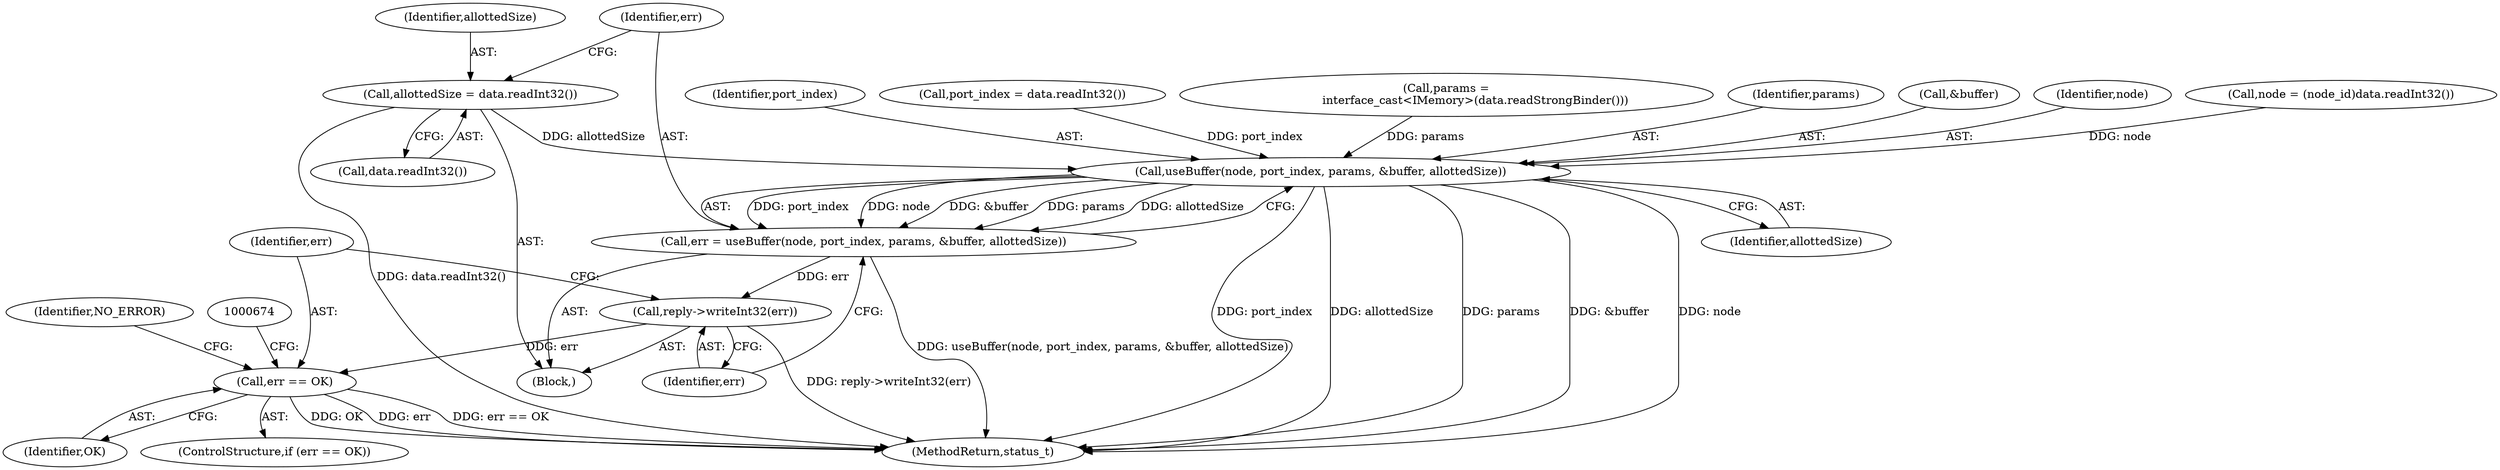 digraph "0_Android_0bb5ced60304da7f61478ffd359e7ba65d72f181@API" {
"1000651" [label="(Call,allottedSize = data.readInt32())"];
"1000658" [label="(Call,useBuffer(node, port_index, params, &buffer, allottedSize))"];
"1000656" [label="(Call,err = useBuffer(node, port_index, params, &buffer, allottedSize))"];
"1000665" [label="(Call,reply->writeInt32(err))"];
"1000668" [label="(Call,err == OK)"];
"1000656" [label="(Call,err = useBuffer(node, port_index, params, &buffer, allottedSize))"];
"1000669" [label="(Identifier,err)"];
"1000651" [label="(Call,allottedSize = data.readInt32())"];
"1000658" [label="(Call,useBuffer(node, port_index, params, &buffer, allottedSize))"];
"1001337" [label="(MethodReturn,status_t)"];
"1000627" [label="(Block,)"];
"1000666" [label="(Identifier,err)"];
"1000657" [label="(Identifier,err)"];
"1000639" [label="(Call,port_index = data.readInt32())"];
"1000643" [label="(Call,params =\n                interface_cast<IMemory>(data.readStrongBinder()))"];
"1000661" [label="(Identifier,params)"];
"1000653" [label="(Call,data.readInt32())"];
"1000667" [label="(ControlStructure,if (err == OK))"];
"1000670" [label="(Identifier,OK)"];
"1000668" [label="(Call,err == OK)"];
"1000652" [label="(Identifier,allottedSize)"];
"1000665" [label="(Call,reply->writeInt32(err))"];
"1000662" [label="(Call,&buffer)"];
"1000659" [label="(Identifier,node)"];
"1000633" [label="(Call,node = (node_id)data.readInt32())"];
"1000677" [label="(Identifier,NO_ERROR)"];
"1000664" [label="(Identifier,allottedSize)"];
"1000660" [label="(Identifier,port_index)"];
"1000651" -> "1000627"  [label="AST: "];
"1000651" -> "1000653"  [label="CFG: "];
"1000652" -> "1000651"  [label="AST: "];
"1000653" -> "1000651"  [label="AST: "];
"1000657" -> "1000651"  [label="CFG: "];
"1000651" -> "1001337"  [label="DDG: data.readInt32()"];
"1000651" -> "1000658"  [label="DDG: allottedSize"];
"1000658" -> "1000656"  [label="AST: "];
"1000658" -> "1000664"  [label="CFG: "];
"1000659" -> "1000658"  [label="AST: "];
"1000660" -> "1000658"  [label="AST: "];
"1000661" -> "1000658"  [label="AST: "];
"1000662" -> "1000658"  [label="AST: "];
"1000664" -> "1000658"  [label="AST: "];
"1000656" -> "1000658"  [label="CFG: "];
"1000658" -> "1001337"  [label="DDG: port_index"];
"1000658" -> "1001337"  [label="DDG: allottedSize"];
"1000658" -> "1001337"  [label="DDG: params"];
"1000658" -> "1001337"  [label="DDG: &buffer"];
"1000658" -> "1001337"  [label="DDG: node"];
"1000658" -> "1000656"  [label="DDG: port_index"];
"1000658" -> "1000656"  [label="DDG: node"];
"1000658" -> "1000656"  [label="DDG: &buffer"];
"1000658" -> "1000656"  [label="DDG: params"];
"1000658" -> "1000656"  [label="DDG: allottedSize"];
"1000633" -> "1000658"  [label="DDG: node"];
"1000639" -> "1000658"  [label="DDG: port_index"];
"1000643" -> "1000658"  [label="DDG: params"];
"1000656" -> "1000627"  [label="AST: "];
"1000657" -> "1000656"  [label="AST: "];
"1000666" -> "1000656"  [label="CFG: "];
"1000656" -> "1001337"  [label="DDG: useBuffer(node, port_index, params, &buffer, allottedSize)"];
"1000656" -> "1000665"  [label="DDG: err"];
"1000665" -> "1000627"  [label="AST: "];
"1000665" -> "1000666"  [label="CFG: "];
"1000666" -> "1000665"  [label="AST: "];
"1000669" -> "1000665"  [label="CFG: "];
"1000665" -> "1001337"  [label="DDG: reply->writeInt32(err)"];
"1000665" -> "1000668"  [label="DDG: err"];
"1000668" -> "1000667"  [label="AST: "];
"1000668" -> "1000670"  [label="CFG: "];
"1000669" -> "1000668"  [label="AST: "];
"1000670" -> "1000668"  [label="AST: "];
"1000674" -> "1000668"  [label="CFG: "];
"1000677" -> "1000668"  [label="CFG: "];
"1000668" -> "1001337"  [label="DDG: err == OK"];
"1000668" -> "1001337"  [label="DDG: OK"];
"1000668" -> "1001337"  [label="DDG: err"];
}
